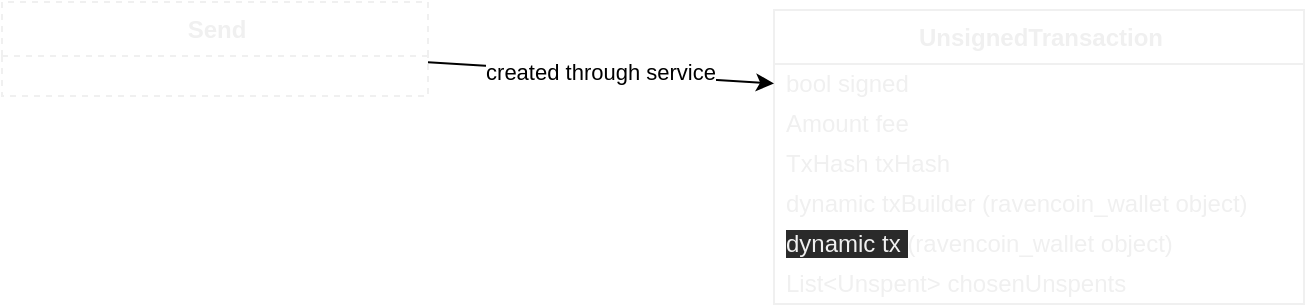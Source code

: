 <mxfile>
    <diagram id="BWYd3KJGAr017hdOrgJx" name="Model">
        <mxGraphModel dx="-2504" dy="-5148" grid="0" gridSize="10" guides="1" tooltips="1" connect="1" arrows="1" fold="1" page="1" pageScale="1" pageWidth="850" pageHeight="1100" math="0" shadow="0">
            <root>
                <mxCell id="0"/>
                <mxCell id="1" parent="0"/>
                <mxCell id="2" value="&lt;b&gt;UnsignedTransaction&lt;/b&gt;" style="swimlane;fontStyle=0;align=center;verticalAlign=top;childLayout=stackLayout;horizontal=1;startSize=27;horizontalStack=0;resizeParent=1;resizeParentMax=0;resizeLast=0;collapsible=0;marginBottom=0;html=1;labelBackgroundColor=none;fontColor=#F0F0F0;strokeColor=#F0F0F0;" parent="1" vertex="1">
                    <mxGeometry x="4656" y="5527" width="265" height="147" as="geometry"/>
                </mxCell>
                <mxCell id="3mrRI6Dg5IItE96_tzJ7-76" value="bool signed" style="text;html=1;strokeColor=none;fillColor=none;align=left;verticalAlign=middle;spacingLeft=4;spacingRight=4;overflow=hidden;rotatable=0;points=[[0,0.5],[1,0.5]];portConstraint=eastwest;labelBackgroundColor=none;fontColor=#F0F0F0;" parent="2" vertex="1">
                    <mxGeometry y="27" width="265" height="20" as="geometry"/>
                </mxCell>
                <mxCell id="3" value="Amount fee" style="text;html=1;strokeColor=none;fillColor=none;align=left;verticalAlign=middle;spacingLeft=4;spacingRight=4;overflow=hidden;rotatable=0;points=[[0,0.5],[1,0.5]];portConstraint=eastwest;labelBackgroundColor=none;fontColor=#F0F0F0;" parent="2" vertex="1">
                    <mxGeometry y="47" width="265" height="20" as="geometry"/>
                </mxCell>
                <mxCell id="3mrRI6Dg5IItE96_tzJ7-78" value="TxHash txHash" style="text;html=1;strokeColor=none;fillColor=none;align=left;verticalAlign=middle;spacingLeft=4;spacingRight=4;overflow=hidden;rotatable=0;points=[[0,0.5],[1,0.5]];portConstraint=eastwest;labelBackgroundColor=none;fontColor=#F0F0F0;" parent="2" vertex="1">
                    <mxGeometry y="67" width="265" height="20" as="geometry"/>
                </mxCell>
                <mxCell id="4" value="dynamic txBuilder&amp;nbsp;&lt;span style=&quot;font-family: &amp;#34;helvetica&amp;#34;&quot;&gt;(ravencoin_wallet object)&lt;/span&gt;" style="text;html=1;strokeColor=none;fillColor=none;align=left;verticalAlign=middle;spacingLeft=4;spacingRight=4;overflow=hidden;rotatable=0;points=[[0,0.5],[1,0.5]];portConstraint=eastwest;labelBackgroundColor=none;fontColor=#F0F0F0;" parent="2" vertex="1">
                    <mxGeometry y="87" width="265" height="20" as="geometry"/>
                </mxCell>
                <mxCell id="5" value="&lt;span style=&quot;color: rgb(240 , 240 , 240) ; font-family: &amp;#34;helvetica&amp;#34; ; font-size: 12px ; font-style: normal ; font-weight: 400 ; letter-spacing: normal ; text-align: left ; text-indent: 0px ; text-transform: none ; word-spacing: 0px ; background-color: rgb(42 , 42 , 42) ; display: inline ; float: none&quot;&gt;dynamic tx&amp;nbsp;&lt;/span&gt;&lt;span style=&quot;font-family: &amp;#34;helvetica&amp;#34;&quot;&gt;(ravencoin_wallet object)&lt;/span&gt;" style="text;html=1;strokeColor=none;fillColor=none;align=left;verticalAlign=middle;spacingLeft=4;spacingRight=4;overflow=hidden;rotatable=0;points=[[0,0.5],[1,0.5]];portConstraint=eastwest;labelBackgroundColor=none;fontColor=#F0F0F0;" parent="2" vertex="1">
                    <mxGeometry y="107" width="265" height="20" as="geometry"/>
                </mxCell>
                <mxCell id="6" value="List&amp;lt;Unspent&amp;gt; chosenUnspents" style="text;html=1;strokeColor=none;fillColor=none;align=left;verticalAlign=middle;spacingLeft=4;spacingRight=4;overflow=hidden;rotatable=0;points=[[0,0.5],[1,0.5]];portConstraint=eastwest;labelBackgroundColor=none;fontColor=#F0F0F0;" parent="2" vertex="1">
                    <mxGeometry y="127" width="265" height="20" as="geometry"/>
                </mxCell>
                <mxCell id="mPQHqYZTjJ4e7mBvd5df-3" value="created through service" style="edgeStyle=none;html=1;entryX=0;entryY=0.25;entryDx=0;entryDy=0;" parent="1" source="3mrRI6Dg5IItE96_tzJ7-66" target="2" edge="1">
                    <mxGeometry relative="1" as="geometry"/>
                </mxCell>
                <mxCell id="3mrRI6Dg5IItE96_tzJ7-66" value="&lt;b&gt;Send&lt;/b&gt;" style="swimlane;fontStyle=0;align=center;verticalAlign=top;childLayout=stackLayout;horizontal=1;startSize=27;horizontalStack=0;resizeParent=1;resizeParentMax=0;resizeLast=0;collapsible=0;marginBottom=0;html=1;labelBackgroundColor=none;fontColor=#F0F0F0;strokeColor=#F0F0F0;dashed=1;" parent="1" vertex="1">
                    <mxGeometry x="4270" y="5523" width="213" height="47" as="geometry"/>
                </mxCell>
            </root>
        </mxGraphModel>
    </diagram>
</mxfile>